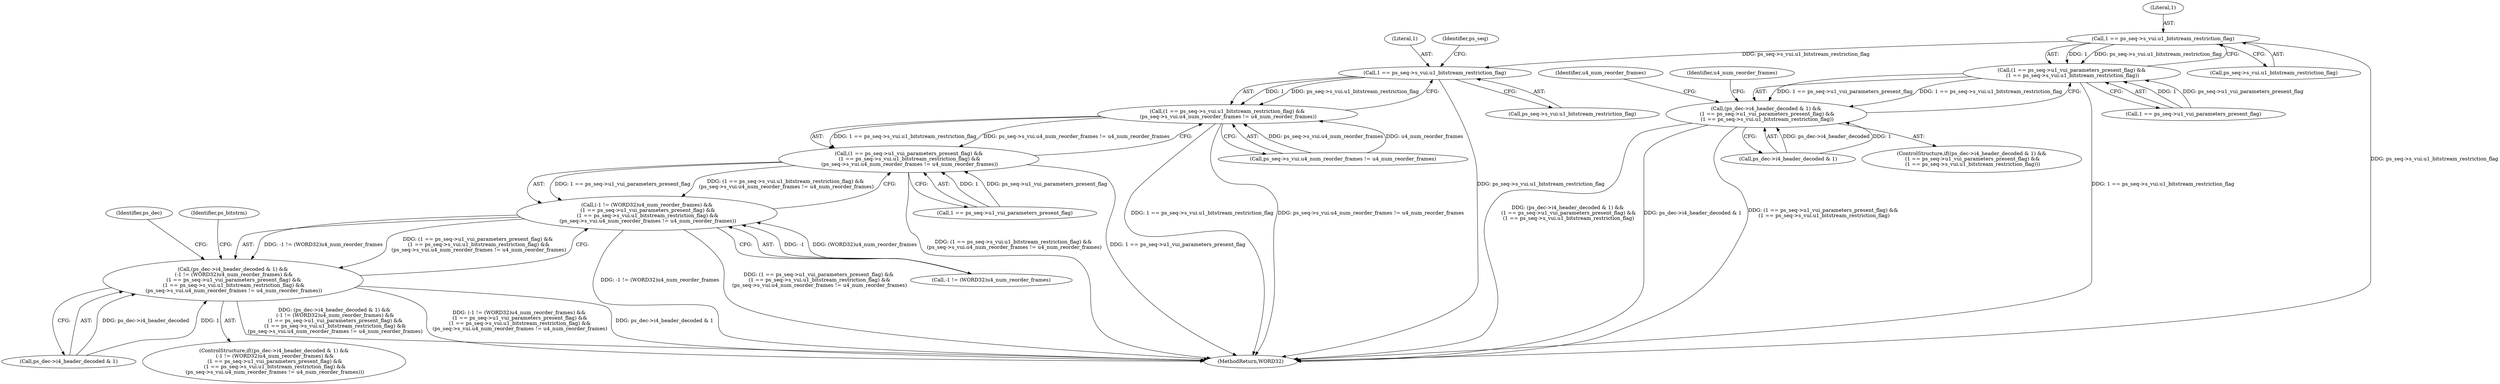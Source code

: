 digraph "0_Android_42cf02965b11c397dd37a0063e683cef005bc0ae@pointer" {
"1001266" [label="(Call,1 == ps_seq->s_vui.u1_bitstream_restriction_flag)"];
"1001260" [label="(Call,(1 == ps_seq->u1_vui_parameters_present_flag) &&\n (1 == ps_seq->s_vui.u1_bitstream_restriction_flag))"];
"1001254" [label="(Call,(ps_dec->i4_header_decoded & 1) &&\n (1 == ps_seq->u1_vui_parameters_present_flag) &&\n (1 == ps_seq->s_vui.u1_bitstream_restriction_flag))"];
"1001329" [label="(Call,1 == ps_seq->s_vui.u1_bitstream_restriction_flag)"];
"1001328" [label="(Call,(1 == ps_seq->s_vui.u1_bitstream_restriction_flag) &&\n (ps_seq->s_vui.u4_num_reorder_frames != u4_num_reorder_frames))"];
"1001322" [label="(Call,(1 == ps_seq->u1_vui_parameters_present_flag) &&\n (1 == ps_seq->s_vui.u1_bitstream_restriction_flag) &&\n (ps_seq->s_vui.u4_num_reorder_frames != u4_num_reorder_frames))"];
"1001315" [label="(Call,(-1 != (WORD32)u4_num_reorder_frames) &&\n (1 == ps_seq->u1_vui_parameters_present_flag) &&\n (1 == ps_seq->s_vui.u1_bitstream_restriction_flag) &&\n (ps_seq->s_vui.u4_num_reorder_frames != u4_num_reorder_frames))"];
"1001309" [label="(Call,(ps_dec->i4_header_decoded & 1) &&\n (-1 != (WORD32)u4_num_reorder_frames) &&\n (1 == ps_seq->u1_vui_parameters_present_flag) &&\n (1 == ps_seq->s_vui.u1_bitstream_restriction_flag) &&\n (ps_seq->s_vui.u4_num_reorder_frames != u4_num_reorder_frames))"];
"1001254" [label="(Call,(ps_dec->i4_header_decoded & 1) &&\n (1 == ps_seq->u1_vui_parameters_present_flag) &&\n (1 == ps_seq->s_vui.u1_bitstream_restriction_flag))"];
"1001346" [label="(Identifier,ps_dec)"];
"1001268" [label="(Call,ps_seq->s_vui.u1_bitstream_restriction_flag)"];
"1001315" [label="(Call,(-1 != (WORD32)u4_num_reorder_frames) &&\n (1 == ps_seq->u1_vui_parameters_present_flag) &&\n (1 == ps_seq->s_vui.u1_bitstream_restriction_flag) &&\n (ps_seq->s_vui.u4_num_reorder_frames != u4_num_reorder_frames))"];
"1001323" [label="(Call,1 == ps_seq->u1_vui_parameters_present_flag)"];
"1001477" [label="(MethodReturn,WORD32)"];
"1001322" [label="(Call,(1 == ps_seq->u1_vui_parameters_present_flag) &&\n (1 == ps_seq->s_vui.u1_bitstream_restriction_flag) &&\n (ps_seq->s_vui.u4_num_reorder_frames != u4_num_reorder_frames))"];
"1001284" [label="(Identifier,u4_num_reorder_frames)"];
"1001354" [label="(Identifier,ps_bitstrm)"];
"1001309" [label="(Call,(ps_dec->i4_header_decoded & 1) &&\n (-1 != (WORD32)u4_num_reorder_frames) &&\n (1 == ps_seq->u1_vui_parameters_present_flag) &&\n (1 == ps_seq->s_vui.u1_bitstream_restriction_flag) &&\n (ps_seq->s_vui.u4_num_reorder_frames != u4_num_reorder_frames))"];
"1001260" [label="(Call,(1 == ps_seq->u1_vui_parameters_present_flag) &&\n (1 == ps_seq->s_vui.u1_bitstream_restriction_flag))"];
"1001316" [label="(Call,-1 != (WORD32)u4_num_reorder_frames)"];
"1001310" [label="(Call,ps_dec->i4_header_decoded & 1)"];
"1001308" [label="(ControlStructure,if((ps_dec->i4_header_decoded & 1) &&\n (-1 != (WORD32)u4_num_reorder_frames) &&\n (1 == ps_seq->u1_vui_parameters_present_flag) &&\n (1 == ps_seq->s_vui.u1_bitstream_restriction_flag) &&\n (ps_seq->s_vui.u4_num_reorder_frames != u4_num_reorder_frames)))"];
"1001328" [label="(Call,(1 == ps_seq->s_vui.u1_bitstream_restriction_flag) &&\n (ps_seq->s_vui.u4_num_reorder_frames != u4_num_reorder_frames))"];
"1001330" [label="(Literal,1)"];
"1001331" [label="(Call,ps_seq->s_vui.u1_bitstream_restriction_flag)"];
"1001339" [label="(Identifier,ps_seq)"];
"1001261" [label="(Call,1 == ps_seq->u1_vui_parameters_present_flag)"];
"1001267" [label="(Literal,1)"];
"1001336" [label="(Call,ps_seq->s_vui.u4_num_reorder_frames != u4_num_reorder_frames)"];
"1001329" [label="(Call,1 == ps_seq->s_vui.u1_bitstream_restriction_flag)"];
"1001255" [label="(Call,ps_dec->i4_header_decoded & 1)"];
"1001253" [label="(ControlStructure,if((ps_dec->i4_header_decoded & 1) &&\n (1 == ps_seq->u1_vui_parameters_present_flag) &&\n (1 == ps_seq->s_vui.u1_bitstream_restriction_flag)))"];
"1001266" [label="(Call,1 == ps_seq->s_vui.u1_bitstream_restriction_flag)"];
"1001275" [label="(Identifier,u4_num_reorder_frames)"];
"1001266" -> "1001260"  [label="AST: "];
"1001266" -> "1001268"  [label="CFG: "];
"1001267" -> "1001266"  [label="AST: "];
"1001268" -> "1001266"  [label="AST: "];
"1001260" -> "1001266"  [label="CFG: "];
"1001266" -> "1001477"  [label="DDG: ps_seq->s_vui.u1_bitstream_restriction_flag"];
"1001266" -> "1001260"  [label="DDG: 1"];
"1001266" -> "1001260"  [label="DDG: ps_seq->s_vui.u1_bitstream_restriction_flag"];
"1001266" -> "1001329"  [label="DDG: ps_seq->s_vui.u1_bitstream_restriction_flag"];
"1001260" -> "1001254"  [label="AST: "];
"1001260" -> "1001261"  [label="CFG: "];
"1001261" -> "1001260"  [label="AST: "];
"1001254" -> "1001260"  [label="CFG: "];
"1001260" -> "1001477"  [label="DDG: 1 == ps_seq->s_vui.u1_bitstream_restriction_flag"];
"1001260" -> "1001254"  [label="DDG: 1 == ps_seq->u1_vui_parameters_present_flag"];
"1001260" -> "1001254"  [label="DDG: 1 == ps_seq->s_vui.u1_bitstream_restriction_flag"];
"1001261" -> "1001260"  [label="DDG: 1"];
"1001261" -> "1001260"  [label="DDG: ps_seq->u1_vui_parameters_present_flag"];
"1001254" -> "1001253"  [label="AST: "];
"1001254" -> "1001255"  [label="CFG: "];
"1001255" -> "1001254"  [label="AST: "];
"1001275" -> "1001254"  [label="CFG: "];
"1001284" -> "1001254"  [label="CFG: "];
"1001254" -> "1001477"  [label="DDG: (ps_dec->i4_header_decoded & 1) &&\n (1 == ps_seq->u1_vui_parameters_present_flag) &&\n (1 == ps_seq->s_vui.u1_bitstream_restriction_flag)"];
"1001254" -> "1001477"  [label="DDG: ps_dec->i4_header_decoded & 1"];
"1001254" -> "1001477"  [label="DDG: (1 == ps_seq->u1_vui_parameters_present_flag) &&\n (1 == ps_seq->s_vui.u1_bitstream_restriction_flag)"];
"1001255" -> "1001254"  [label="DDG: ps_dec->i4_header_decoded"];
"1001255" -> "1001254"  [label="DDG: 1"];
"1001329" -> "1001328"  [label="AST: "];
"1001329" -> "1001331"  [label="CFG: "];
"1001330" -> "1001329"  [label="AST: "];
"1001331" -> "1001329"  [label="AST: "];
"1001339" -> "1001329"  [label="CFG: "];
"1001328" -> "1001329"  [label="CFG: "];
"1001329" -> "1001477"  [label="DDG: ps_seq->s_vui.u1_bitstream_restriction_flag"];
"1001329" -> "1001328"  [label="DDG: 1"];
"1001329" -> "1001328"  [label="DDG: ps_seq->s_vui.u1_bitstream_restriction_flag"];
"1001328" -> "1001322"  [label="AST: "];
"1001328" -> "1001336"  [label="CFG: "];
"1001336" -> "1001328"  [label="AST: "];
"1001322" -> "1001328"  [label="CFG: "];
"1001328" -> "1001477"  [label="DDG: 1 == ps_seq->s_vui.u1_bitstream_restriction_flag"];
"1001328" -> "1001477"  [label="DDG: ps_seq->s_vui.u4_num_reorder_frames != u4_num_reorder_frames"];
"1001328" -> "1001322"  [label="DDG: 1 == ps_seq->s_vui.u1_bitstream_restriction_flag"];
"1001328" -> "1001322"  [label="DDG: ps_seq->s_vui.u4_num_reorder_frames != u4_num_reorder_frames"];
"1001336" -> "1001328"  [label="DDG: ps_seq->s_vui.u4_num_reorder_frames"];
"1001336" -> "1001328"  [label="DDG: u4_num_reorder_frames"];
"1001322" -> "1001315"  [label="AST: "];
"1001322" -> "1001323"  [label="CFG: "];
"1001323" -> "1001322"  [label="AST: "];
"1001315" -> "1001322"  [label="CFG: "];
"1001322" -> "1001477"  [label="DDG: (1 == ps_seq->s_vui.u1_bitstream_restriction_flag) &&\n (ps_seq->s_vui.u4_num_reorder_frames != u4_num_reorder_frames)"];
"1001322" -> "1001477"  [label="DDG: 1 == ps_seq->u1_vui_parameters_present_flag"];
"1001322" -> "1001315"  [label="DDG: 1 == ps_seq->u1_vui_parameters_present_flag"];
"1001322" -> "1001315"  [label="DDG: (1 == ps_seq->s_vui.u1_bitstream_restriction_flag) &&\n (ps_seq->s_vui.u4_num_reorder_frames != u4_num_reorder_frames)"];
"1001323" -> "1001322"  [label="DDG: 1"];
"1001323" -> "1001322"  [label="DDG: ps_seq->u1_vui_parameters_present_flag"];
"1001315" -> "1001309"  [label="AST: "];
"1001315" -> "1001316"  [label="CFG: "];
"1001316" -> "1001315"  [label="AST: "];
"1001309" -> "1001315"  [label="CFG: "];
"1001315" -> "1001477"  [label="DDG: -1 != (WORD32)u4_num_reorder_frames"];
"1001315" -> "1001477"  [label="DDG: (1 == ps_seq->u1_vui_parameters_present_flag) &&\n (1 == ps_seq->s_vui.u1_bitstream_restriction_flag) &&\n (ps_seq->s_vui.u4_num_reorder_frames != u4_num_reorder_frames)"];
"1001315" -> "1001309"  [label="DDG: -1 != (WORD32)u4_num_reorder_frames"];
"1001315" -> "1001309"  [label="DDG: (1 == ps_seq->u1_vui_parameters_present_flag) &&\n (1 == ps_seq->s_vui.u1_bitstream_restriction_flag) &&\n (ps_seq->s_vui.u4_num_reorder_frames != u4_num_reorder_frames)"];
"1001316" -> "1001315"  [label="DDG: -1"];
"1001316" -> "1001315"  [label="DDG: (WORD32)u4_num_reorder_frames"];
"1001309" -> "1001308"  [label="AST: "];
"1001309" -> "1001310"  [label="CFG: "];
"1001310" -> "1001309"  [label="AST: "];
"1001346" -> "1001309"  [label="CFG: "];
"1001354" -> "1001309"  [label="CFG: "];
"1001309" -> "1001477"  [label="DDG: (ps_dec->i4_header_decoded & 1) &&\n (-1 != (WORD32)u4_num_reorder_frames) &&\n (1 == ps_seq->u1_vui_parameters_present_flag) &&\n (1 == ps_seq->s_vui.u1_bitstream_restriction_flag) &&\n (ps_seq->s_vui.u4_num_reorder_frames != u4_num_reorder_frames)"];
"1001309" -> "1001477"  [label="DDG: (-1 != (WORD32)u4_num_reorder_frames) &&\n (1 == ps_seq->u1_vui_parameters_present_flag) &&\n (1 == ps_seq->s_vui.u1_bitstream_restriction_flag) &&\n (ps_seq->s_vui.u4_num_reorder_frames != u4_num_reorder_frames)"];
"1001309" -> "1001477"  [label="DDG: ps_dec->i4_header_decoded & 1"];
"1001310" -> "1001309"  [label="DDG: ps_dec->i4_header_decoded"];
"1001310" -> "1001309"  [label="DDG: 1"];
}
